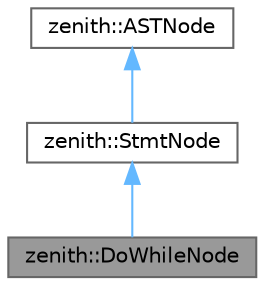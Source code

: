 digraph "zenith::DoWhileNode"
{
 // LATEX_PDF_SIZE
  bgcolor="transparent";
  edge [fontname=Helvetica,fontsize=10,labelfontname=Helvetica,labelfontsize=10];
  node [fontname=Helvetica,fontsize=10,shape=box,height=0.2,width=0.4];
  Node1 [id="Node000001",label="zenith::DoWhileNode",height=0.2,width=0.4,color="gray40", fillcolor="grey60", style="filled", fontcolor="black",tooltip=" "];
  Node2 -> Node1 [id="edge1_Node000001_Node000002",dir="back",color="steelblue1",style="solid",tooltip=" "];
  Node2 [id="Node000002",label="zenith::StmtNode",height=0.2,width=0.4,color="gray40", fillcolor="white", style="filled",URL="$structzenith_1_1_stmt_node.html",tooltip=" "];
  Node3 -> Node2 [id="edge2_Node000002_Node000003",dir="back",color="steelblue1",style="solid",tooltip=" "];
  Node3 [id="Node000003",label="zenith::ASTNode",height=0.2,width=0.4,color="gray40", fillcolor="white", style="filled",URL="$structzenith_1_1_a_s_t_node.html",tooltip=" "];
}
